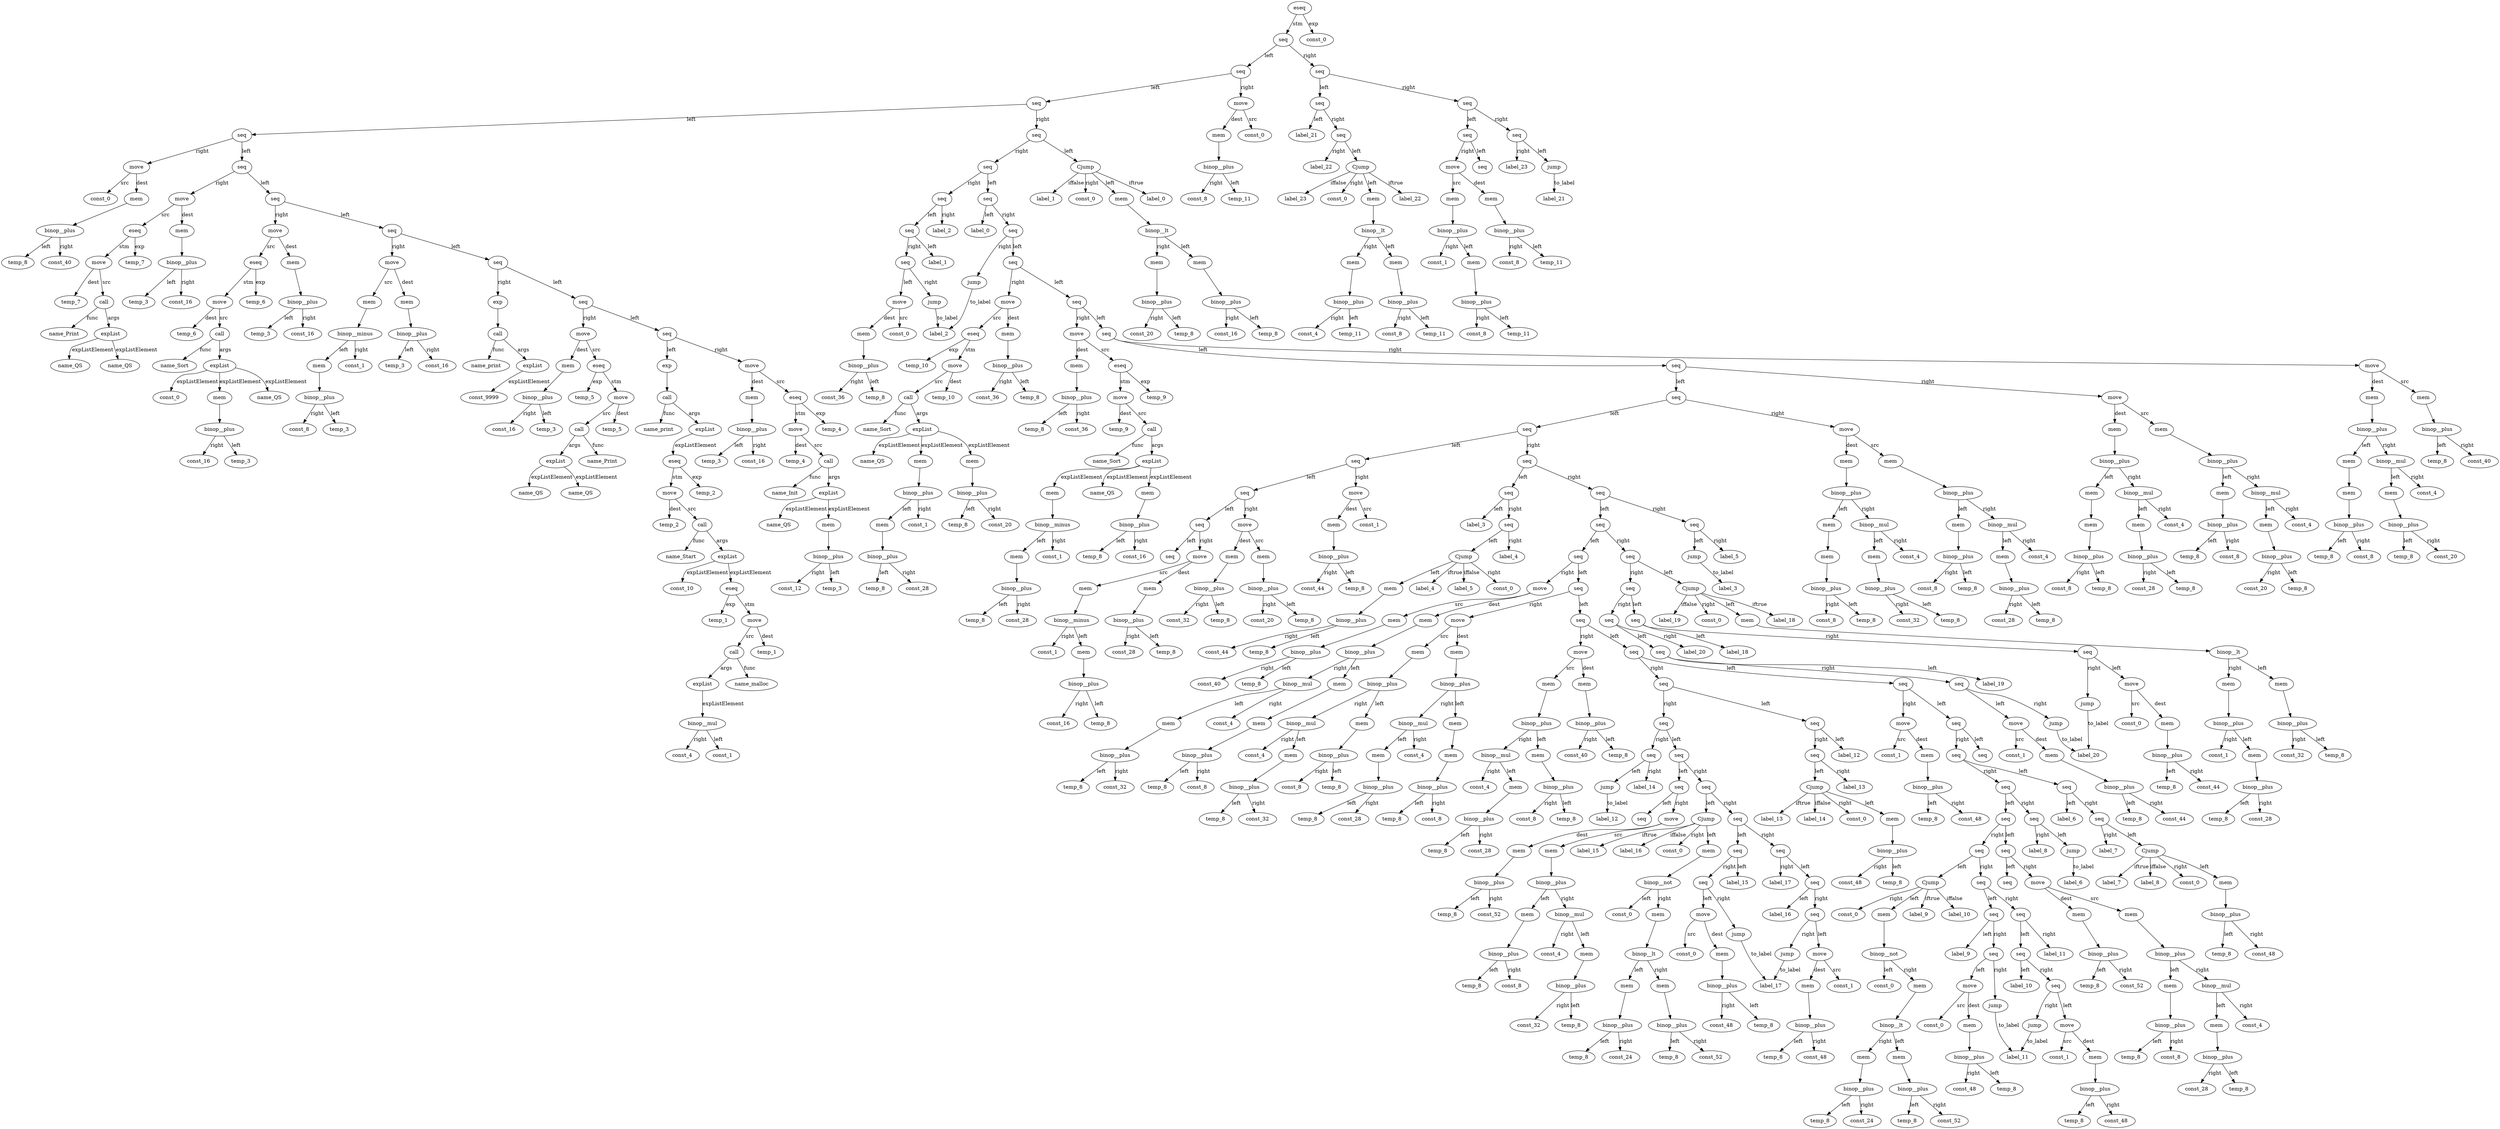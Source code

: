 digraph {
name_print__id_0 [ label="name_print" ]; 
temp_2__id_1 [ label="temp_2" ]; 
name_Start__id_2 [ label="name_Start" ]; 
temp_1__id_3 [ label="temp_1" ]; 
name_malloc__id_4 [ label="name_malloc" ]; 
const_1__id_5 [ label="const_1" ]; 
const_4__id_6 [ label="const_4" ]; 
binop__mul__id_7 [ label="binop__mul" ]; 
binop__mul__id_7 -> const_4__id_6 [ label="right"] ; 
binop__mul__id_7 -> const_1__id_5 [ label="left"] ; 
expList__id_8 [ label="expList" ]; 
expList__id_8 -> binop__mul__id_7 [ label="expListElement"] ; 
call__id_9 [ label="call" ]; 
call__id_9 -> name_malloc__id_4 [ label="func"] ; 
call__id_9 -> expList__id_8 [ label="args"] ; 
move__id_10 [ label="move" ]; 
move__id_10 -> temp_1__id_3 [ label="dest"] ; 
move__id_10 -> call__id_9 [ label="src"] ; 
temp_1__id_11 [ label="temp_1" ]; 
eseq__id_12 [ label="eseq" ]; 
eseq__id_12 -> temp_1__id_11 [ label="exp"] ; 
eseq__id_12 -> move__id_10 [ label="stm"] ; 
const_10__id_13 [ label="const_10" ]; 
expList__id_14 [ label="expList" ]; 
expList__id_14 -> eseq__id_12 [ label="expListElement"] ; 
expList__id_14 -> const_10__id_13 [ label="expListElement"] ; 
call__id_15 [ label="call" ]; 
call__id_15 -> name_Start__id_2 [ label="func"] ; 
call__id_15 -> expList__id_14 [ label="args"] ; 
move__id_16 [ label="move" ]; 
move__id_16 -> temp_2__id_1 [ label="dest"] ; 
move__id_16 -> call__id_15 [ label="src"] ; 
temp_2__id_17 [ label="temp_2" ]; 
eseq__id_18 [ label="eseq" ]; 
eseq__id_18 -> temp_2__id_17 [ label="exp"] ; 
eseq__id_18 -> move__id_16 [ label="stm"] ; 
expList__id_19 [ label="expList" ]; 
expList__id_19 -> eseq__id_18 [ label="expListElement"] ; 
call__id_20 [ label="call" ]; 
call__id_20 -> name_print__id_0 [ label="func"] ; 
call__id_20 -> expList__id_19 [ label="args"] ; 
exp__id_21 [ label="exp" ]; 
exp__id_21 -> call__id_20 ; 
temp_3__id_22 [ label="temp_3" ]; 
const_16__id_23 [ label="const_16" ]; 
binop__plus__id_24 [ label="binop__plus" ]; 
binop__plus__id_24 -> const_16__id_23 [ label="right"] ; 
binop__plus__id_24 -> temp_3__id_22 [ label="left"] ; 
mem__id_25 [ label="mem" ]; 
mem__id_25 -> binop__plus__id_24 ; 
temp_4__id_26 [ label="temp_4" ]; 
name_Init__id_27 [ label="name_Init" ]; 
name_QS__id_28 [ label="name_QS" ]; 
temp_3__id_29 [ label="temp_3" ]; 
const_12__id_30 [ label="const_12" ]; 
binop__plus__id_31 [ label="binop__plus" ]; 
binop__plus__id_31 -> const_12__id_30 [ label="right"] ; 
binop__plus__id_31 -> temp_3__id_29 [ label="left"] ; 
mem__id_32 [ label="mem" ]; 
mem__id_32 -> binop__plus__id_31 ; 
expList__id_33 [ label="expList" ]; 
expList__id_33 -> name_QS__id_28 [ label="expListElement"] ; 
expList__id_33 -> mem__id_32 [ label="expListElement"] ; 
call__id_34 [ label="call" ]; 
call__id_34 -> name_Init__id_27 [ label="func"] ; 
call__id_34 -> expList__id_33 [ label="args"] ; 
move__id_35 [ label="move" ]; 
move__id_35 -> temp_4__id_26 [ label="dest"] ; 
move__id_35 -> call__id_34 [ label="src"] ; 
temp_4__id_36 [ label="temp_4" ]; 
eseq__id_37 [ label="eseq" ]; 
eseq__id_37 -> temp_4__id_36 [ label="exp"] ; 
eseq__id_37 -> move__id_35 [ label="stm"] ; 
move__id_38 [ label="move" ]; 
move__id_38 -> mem__id_25 [ label="dest"] ; 
move__id_38 -> eseq__id_37 [ label="src"] ; 
seq__id_39 [ label="seq" ]; 
seq__id_39 -> exp__id_21 [ label="left"] ; 
seq__id_39 -> move__id_38 [ label="right"] ; 
temp_3__id_40 [ label="temp_3" ]; 
const_16__id_41 [ label="const_16" ]; 
binop__plus__id_42 [ label="binop__plus" ]; 
binop__plus__id_42 -> const_16__id_41 [ label="right"] ; 
binop__plus__id_42 -> temp_3__id_40 [ label="left"] ; 
mem__id_43 [ label="mem" ]; 
mem__id_43 -> binop__plus__id_42 ; 
temp_5__id_44 [ label="temp_5" ]; 
name_Print__id_45 [ label="name_Print" ]; 
name_QS__id_46 [ label="name_QS" ]; 
name_QS__id_47 [ label="name_QS" ]; 
expList__id_48 [ label="expList" ]; 
expList__id_48 -> name_QS__id_46 [ label="expListElement"] ; 
expList__id_48 -> name_QS__id_47 [ label="expListElement"] ; 
call__id_49 [ label="call" ]; 
call__id_49 -> name_Print__id_45 [ label="func"] ; 
call__id_49 -> expList__id_48 [ label="args"] ; 
move__id_50 [ label="move" ]; 
move__id_50 -> temp_5__id_44 [ label="dest"] ; 
move__id_50 -> call__id_49 [ label="src"] ; 
temp_5__id_51 [ label="temp_5" ]; 
eseq__id_52 [ label="eseq" ]; 
eseq__id_52 -> temp_5__id_51 [ label="exp"] ; 
eseq__id_52 -> move__id_50 [ label="stm"] ; 
move__id_53 [ label="move" ]; 
move__id_53 -> mem__id_43 [ label="dest"] ; 
move__id_53 -> eseq__id_52 [ label="src"] ; 
seq__id_54 [ label="seq" ]; 
seq__id_54 -> seq__id_39 [ label="left"] ; 
seq__id_54 -> move__id_53 [ label="right"] ; 
name_print__id_55 [ label="name_print" ]; 
const_9999__id_56 [ label="const_9999" ]; 
expList__id_57 [ label="expList" ]; 
expList__id_57 -> const_9999__id_56 [ label="expListElement"] ; 
call__id_58 [ label="call" ]; 
call__id_58 -> name_print__id_55 [ label="func"] ; 
call__id_58 -> expList__id_57 [ label="args"] ; 
exp__id_59 [ label="exp" ]; 
exp__id_59 -> call__id_58 ; 
seq__id_60 [ label="seq" ]; 
seq__id_60 -> seq__id_54 [ label="left"] ; 
seq__id_60 -> exp__id_59 [ label="right"] ; 
temp_3__id_61 [ label="temp_3" ]; 
const_16__id_62 [ label="const_16" ]; 
binop__plus__id_63 [ label="binop__plus" ]; 
binop__plus__id_63 -> const_16__id_62 [ label="right"] ; 
binop__plus__id_63 -> temp_3__id_61 [ label="left"] ; 
mem__id_64 [ label="mem" ]; 
mem__id_64 -> binop__plus__id_63 ; 
temp_3__id_65 [ label="temp_3" ]; 
const_8__id_66 [ label="const_8" ]; 
binop__plus__id_67 [ label="binop__plus" ]; 
binop__plus__id_67 -> const_8__id_66 [ label="right"] ; 
binop__plus__id_67 -> temp_3__id_65 [ label="left"] ; 
mem__id_68 [ label="mem" ]; 
mem__id_68 -> binop__plus__id_67 ; 
const_1__id_69 [ label="const_1" ]; 
binop__minus__id_70 [ label="binop__minus" ]; 
binop__minus__id_70 -> const_1__id_69 [ label="right"] ; 
binop__minus__id_70 -> mem__id_68 [ label="left"] ; 
mem__id_71 [ label="mem" ]; 
mem__id_71 -> binop__minus__id_70 ; 
move__id_72 [ label="move" ]; 
move__id_72 -> mem__id_64 [ label="dest"] ; 
move__id_72 -> mem__id_71 [ label="src"] ; 
seq__id_73 [ label="seq" ]; 
seq__id_73 -> seq__id_60 [ label="left"] ; 
seq__id_73 -> move__id_72 [ label="right"] ; 
temp_3__id_74 [ label="temp_3" ]; 
const_16__id_75 [ label="const_16" ]; 
binop__plus__id_76 [ label="binop__plus" ]; 
binop__plus__id_76 -> const_16__id_75 [ label="right"] ; 
binop__plus__id_76 -> temp_3__id_74 [ label="left"] ; 
mem__id_77 [ label="mem" ]; 
mem__id_77 -> binop__plus__id_76 ; 
temp_6__id_78 [ label="temp_6" ]; 
name_Sort__id_79 [ label="name_Sort" ]; 
name_QS__id_80 [ label="name_QS" ]; 
const_0__id_81 [ label="const_0" ]; 
temp_3__id_82 [ label="temp_3" ]; 
const_16__id_83 [ label="const_16" ]; 
binop__plus__id_84 [ label="binop__plus" ]; 
binop__plus__id_84 -> const_16__id_83 [ label="right"] ; 
binop__plus__id_84 -> temp_3__id_82 [ label="left"] ; 
mem__id_85 [ label="mem" ]; 
mem__id_85 -> binop__plus__id_84 ; 
expList__id_86 [ label="expList" ]; 
expList__id_86 -> name_QS__id_80 [ label="expListElement"] ; 
expList__id_86 -> const_0__id_81 [ label="expListElement"] ; 
expList__id_86 -> mem__id_85 [ label="expListElement"] ; 
call__id_87 [ label="call" ]; 
call__id_87 -> name_Sort__id_79 [ label="func"] ; 
call__id_87 -> expList__id_86 [ label="args"] ; 
move__id_88 [ label="move" ]; 
move__id_88 -> temp_6__id_78 [ label="dest"] ; 
move__id_88 -> call__id_87 [ label="src"] ; 
temp_6__id_89 [ label="temp_6" ]; 
eseq__id_90 [ label="eseq" ]; 
eseq__id_90 -> temp_6__id_89 [ label="exp"] ; 
eseq__id_90 -> move__id_88 [ label="stm"] ; 
move__id_91 [ label="move" ]; 
move__id_91 -> mem__id_77 [ label="dest"] ; 
move__id_91 -> eseq__id_90 [ label="src"] ; 
seq__id_92 [ label="seq" ]; 
seq__id_92 -> seq__id_73 [ label="left"] ; 
seq__id_92 -> move__id_91 [ label="right"] ; 
temp_3__id_93 [ label="temp_3" ]; 
const_16__id_94 [ label="const_16" ]; 
binop__plus__id_95 [ label="binop__plus" ]; 
binop__plus__id_95 -> const_16__id_94 [ label="right"] ; 
binop__plus__id_95 -> temp_3__id_93 [ label="left"] ; 
mem__id_96 [ label="mem" ]; 
mem__id_96 -> binop__plus__id_95 ; 
temp_7__id_97 [ label="temp_7" ]; 
name_Print__id_98 [ label="name_Print" ]; 
name_QS__id_99 [ label="name_QS" ]; 
name_QS__id_100 [ label="name_QS" ]; 
expList__id_101 [ label="expList" ]; 
expList__id_101 -> name_QS__id_99 [ label="expListElement"] ; 
expList__id_101 -> name_QS__id_100 [ label="expListElement"] ; 
call__id_102 [ label="call" ]; 
call__id_102 -> name_Print__id_98 [ label="func"] ; 
call__id_102 -> expList__id_101 [ label="args"] ; 
move__id_103 [ label="move" ]; 
move__id_103 -> temp_7__id_97 [ label="dest"] ; 
move__id_103 -> call__id_102 [ label="src"] ; 
temp_7__id_104 [ label="temp_7" ]; 
eseq__id_105 [ label="eseq" ]; 
eseq__id_105 -> temp_7__id_104 [ label="exp"] ; 
eseq__id_105 -> move__id_103 [ label="stm"] ; 
move__id_106 [ label="move" ]; 
move__id_106 -> mem__id_96 [ label="dest"] ; 
move__id_106 -> eseq__id_105 [ label="src"] ; 
seq__id_107 [ label="seq" ]; 
seq__id_107 -> seq__id_92 [ label="left"] ; 
seq__id_107 -> move__id_106 [ label="right"] ; 
temp_8__id_108 [ label="temp_8" ]; 
const_40__id_109 [ label="const_40" ]; 
binop__plus__id_110 [ label="binop__plus" ]; 
binop__plus__id_110 -> const_40__id_109 [ label="right"] ; 
binop__plus__id_110 -> temp_8__id_108 [ label="left"] ; 
mem__id_111 [ label="mem" ]; 
mem__id_111 -> binop__plus__id_110 ; 
const_0__id_112 [ label="const_0" ]; 
move__id_113 [ label="move" ]; 
move__id_113 -> mem__id_111 [ label="dest"] ; 
move__id_113 -> const_0__id_112 [ label="src"] ; 
seq__id_114 [ label="seq" ]; 
seq__id_114 -> seq__id_107 [ label="left"] ; 
seq__id_114 -> move__id_113 [ label="right"] ; 
const_0__id_115 [ label="const_0" ]; 
temp_8__id_116 [ label="temp_8" ]; 
const_16__id_117 [ label="const_16" ]; 
binop__plus__id_118 [ label="binop__plus" ]; 
binop__plus__id_118 -> const_16__id_117 [ label="right"] ; 
binop__plus__id_118 -> temp_8__id_116 [ label="left"] ; 
mem__id_119 [ label="mem" ]; 
mem__id_119 -> binop__plus__id_118 ; 
temp_8__id_120 [ label="temp_8" ]; 
const_20__id_121 [ label="const_20" ]; 
binop__plus__id_122 [ label="binop__plus" ]; 
binop__plus__id_122 -> const_20__id_121 [ label="right"] ; 
binop__plus__id_122 -> temp_8__id_120 [ label="left"] ; 
mem__id_123 [ label="mem" ]; 
mem__id_123 -> binop__plus__id_122 ; 
binop__lt__id_124 [ label="binop__lt" ]; 
binop__lt__id_124 -> mem__id_123 [ label="right"] ; 
binop__lt__id_124 -> mem__id_119 [ label="left"] ; 
mem__id_125 [ label="mem" ]; 
mem__id_125 -> binop__lt__id_124 ; 
Cjump__id_126 [ label="Cjump" ]; 
Cjump__id_126 -> const_0__id_115 [ label="right"] ; 
Cjump__id_126 -> mem__id_125 [ label="left"] ; 
Cjump__id_126 -> label_0 [ label="iftrue"] ; 
Cjump__id_126 -> label_1 [ label="iffalse"] ; 
label_0__id_127 [ label="label_0" ]; 
seq__id_128 [ label="seq" ]; 
temp_8__id_129 [ label="temp_8" ]; 
const_28__id_130 [ label="const_28" ]; 
binop__plus__id_131 [ label="binop__plus" ]; 
binop__plus__id_131 -> const_28__id_130 [ label="right"] ; 
binop__plus__id_131 -> temp_8__id_129 [ label="left"] ; 
mem__id_132 [ label="mem" ]; 
mem__id_132 -> binop__plus__id_131 ; 
temp_8__id_133 [ label="temp_8" ]; 
const_16__id_134 [ label="const_16" ]; 
binop__plus__id_135 [ label="binop__plus" ]; 
binop__plus__id_135 -> const_16__id_134 [ label="right"] ; 
binop__plus__id_135 -> temp_8__id_133 [ label="left"] ; 
mem__id_136 [ label="mem" ]; 
mem__id_136 -> binop__plus__id_135 ; 
const_1__id_137 [ label="const_1" ]; 
binop__minus__id_138 [ label="binop__minus" ]; 
binop__minus__id_138 -> const_1__id_137 [ label="right"] ; 
binop__minus__id_138 -> mem__id_136 [ label="left"] ; 
mem__id_139 [ label="mem" ]; 
mem__id_139 -> binop__minus__id_138 ; 
move__id_140 [ label="move" ]; 
move__id_140 -> mem__id_132 [ label="dest"] ; 
move__id_140 -> mem__id_139 [ label="src"] ; 
seq__id_141 [ label="seq" ]; 
seq__id_141 -> seq__id_128 [ label="left"] ; 
seq__id_141 -> move__id_140 [ label="right"] ; 
temp_8__id_142 [ label="temp_8" ]; 
const_32__id_143 [ label="const_32" ]; 
binop__plus__id_144 [ label="binop__plus" ]; 
binop__plus__id_144 -> const_32__id_143 [ label="right"] ; 
binop__plus__id_144 -> temp_8__id_142 [ label="left"] ; 
mem__id_145 [ label="mem" ]; 
mem__id_145 -> binop__plus__id_144 ; 
temp_8__id_146 [ label="temp_8" ]; 
const_20__id_147 [ label="const_20" ]; 
binop__plus__id_148 [ label="binop__plus" ]; 
binop__plus__id_148 -> const_20__id_147 [ label="right"] ; 
binop__plus__id_148 -> temp_8__id_146 [ label="left"] ; 
mem__id_149 [ label="mem" ]; 
mem__id_149 -> binop__plus__id_148 ; 
move__id_150 [ label="move" ]; 
move__id_150 -> mem__id_145 [ label="dest"] ; 
move__id_150 -> mem__id_149 [ label="src"] ; 
seq__id_151 [ label="seq" ]; 
seq__id_151 -> seq__id_141 [ label="left"] ; 
seq__id_151 -> move__id_150 [ label="right"] ; 
temp_8__id_152 [ label="temp_8" ]; 
const_44__id_153 [ label="const_44" ]; 
binop__plus__id_154 [ label="binop__plus" ]; 
binop__plus__id_154 -> const_44__id_153 [ label="right"] ; 
binop__plus__id_154 -> temp_8__id_152 [ label="left"] ; 
mem__id_155 [ label="mem" ]; 
mem__id_155 -> binop__plus__id_154 ; 
const_1__id_156 [ label="const_1" ]; 
move__id_157 [ label="move" ]; 
move__id_157 -> mem__id_155 [ label="dest"] ; 
move__id_157 -> const_1__id_156 [ label="src"] ; 
seq__id_158 [ label="seq" ]; 
seq__id_158 -> seq__id_151 [ label="left"] ; 
seq__id_158 -> move__id_157 [ label="right"] ; 
label_3__id_159 [ label="label_3" ]; 
const_0__id_160 [ label="const_0" ]; 
temp_8__id_161 [ label="temp_8" ]; 
const_44__id_162 [ label="const_44" ]; 
binop__plus__id_163 [ label="binop__plus" ]; 
binop__plus__id_163 -> const_44__id_162 [ label="right"] ; 
binop__plus__id_163 -> temp_8__id_161 [ label="left"] ; 
mem__id_164 [ label="mem" ]; 
mem__id_164 -> binop__plus__id_163 ; 
Cjump__id_165 [ label="Cjump" ]; 
Cjump__id_165 -> const_0__id_160 [ label="right"] ; 
Cjump__id_165 -> mem__id_164 [ label="left"] ; 
Cjump__id_165 -> label_4 [ label="iftrue"] ; 
Cjump__id_165 -> label_5 [ label="iffalse"] ; 
label_4__id_166 [ label="label_4" ]; 
seq__id_167 [ label="seq" ]; 
seq__id_167 -> Cjump__id_165 [ label="left"] ; 
seq__id_167 -> label_4__id_166 [ label="right"] ; 
seq__id_168 [ label="seq" ]; 
seq__id_168 -> label_3__id_159 [ label="left"] ; 
seq__id_168 -> seq__id_167 [ label="right"] ; 
seq__id_169 [ label="seq" ]; 
label_6__id_170 [ label="label_6" ]; 
const_0__id_171 [ label="const_0" ]; 
temp_8__id_172 [ label="temp_8" ]; 
const_48__id_173 [ label="const_48" ]; 
binop__plus__id_174 [ label="binop__plus" ]; 
binop__plus__id_174 -> const_48__id_173 [ label="right"] ; 
binop__plus__id_174 -> temp_8__id_172 [ label="left"] ; 
mem__id_175 [ label="mem" ]; 
mem__id_175 -> binop__plus__id_174 ; 
Cjump__id_176 [ label="Cjump" ]; 
Cjump__id_176 -> const_0__id_171 [ label="right"] ; 
Cjump__id_176 -> mem__id_175 [ label="left"] ; 
Cjump__id_176 -> label_7 [ label="iftrue"] ; 
Cjump__id_176 -> label_8 [ label="iffalse"] ; 
label_7__id_177 [ label="label_7" ]; 
seq__id_178 [ label="seq" ]; 
seq__id_178 -> Cjump__id_176 [ label="left"] ; 
seq__id_178 -> label_7__id_177 [ label="right"] ; 
seq__id_179 [ label="seq" ]; 
seq__id_179 -> label_6__id_170 [ label="left"] ; 
seq__id_179 -> seq__id_178 [ label="right"] ; 
seq__id_180 [ label="seq" ]; 
temp_8__id_181 [ label="temp_8" ]; 
const_52__id_182 [ label="const_52" ]; 
binop__plus__id_183 [ label="binop__plus" ]; 
binop__plus__id_183 -> const_52__id_182 [ label="right"] ; 
binop__plus__id_183 -> temp_8__id_181 [ label="left"] ; 
mem__id_184 [ label="mem" ]; 
mem__id_184 -> binop__plus__id_183 ; 
temp_8__id_185 [ label="temp_8" ]; 
const_8__id_186 [ label="const_8" ]; 
binop__plus__id_187 [ label="binop__plus" ]; 
binop__plus__id_187 -> const_8__id_186 [ label="right"] ; 
binop__plus__id_187 -> temp_8__id_185 [ label="left"] ; 
mem__id_188 [ label="mem" ]; 
mem__id_188 -> binop__plus__id_187 ; 
temp_8__id_189 [ label="temp_8" ]; 
const_28__id_190 [ label="const_28" ]; 
binop__plus__id_191 [ label="binop__plus" ]; 
binop__plus__id_191 -> const_28__id_190 [ label="right"] ; 
binop__plus__id_191 -> temp_8__id_189 [ label="left"] ; 
mem__id_192 [ label="mem" ]; 
mem__id_192 -> binop__plus__id_191 ; 
const_4__id_193 [ label="const_4" ]; 
binop__mul__id_194 [ label="binop__mul" ]; 
binop__mul__id_194 -> const_4__id_193 [ label="right"] ; 
binop__mul__id_194 -> mem__id_192 [ label="left"] ; 
binop__plus__id_195 [ label="binop__plus" ]; 
binop__plus__id_195 -> binop__mul__id_194 [ label="right"] ; 
binop__plus__id_195 -> mem__id_188 [ label="left"] ; 
mem__id_196 [ label="mem" ]; 
mem__id_196 -> binop__plus__id_195 ; 
move__id_197 [ label="move" ]; 
move__id_197 -> mem__id_184 [ label="dest"] ; 
move__id_197 -> mem__id_196 [ label="src"] ; 
seq__id_198 [ label="seq" ]; 
seq__id_198 -> seq__id_180 [ label="left"] ; 
seq__id_198 -> move__id_197 [ label="right"] ; 
const_0__id_199 [ label="const_0" ]; 
const_0__id_200 [ label="const_0" ]; 
temp_8__id_201 [ label="temp_8" ]; 
const_52__id_202 [ label="const_52" ]; 
binop__plus__id_203 [ label="binop__plus" ]; 
binop__plus__id_203 -> const_52__id_202 [ label="right"] ; 
binop__plus__id_203 -> temp_8__id_201 [ label="left"] ; 
mem__id_204 [ label="mem" ]; 
mem__id_204 -> binop__plus__id_203 ; 
temp_8__id_205 [ label="temp_8" ]; 
const_24__id_206 [ label="const_24" ]; 
binop__plus__id_207 [ label="binop__plus" ]; 
binop__plus__id_207 -> const_24__id_206 [ label="right"] ; 
binop__plus__id_207 -> temp_8__id_205 [ label="left"] ; 
mem__id_208 [ label="mem" ]; 
mem__id_208 -> binop__plus__id_207 ; 
binop__lt__id_209 [ label="binop__lt" ]; 
binop__lt__id_209 -> mem__id_208 [ label="right"] ; 
binop__lt__id_209 -> mem__id_204 [ label="left"] ; 
mem__id_210 [ label="mem" ]; 
mem__id_210 -> binop__lt__id_209 ; 
binop__not__id_211 [ label="binop__not" ]; 
binop__not__id_211 -> mem__id_210 [ label="right"] ; 
binop__not__id_211 -> const_0__id_200 [ label="left"] ; 
mem__id_212 [ label="mem" ]; 
mem__id_212 -> binop__not__id_211 ; 
Cjump__id_213 [ label="Cjump" ]; 
Cjump__id_213 -> const_0__id_199 [ label="right"] ; 
Cjump__id_213 -> mem__id_212 [ label="left"] ; 
Cjump__id_213 -> label_9 [ label="iftrue"] ; 
Cjump__id_213 -> label_10 [ label="iffalse"] ; 
label_9__id_214 [ label="label_9" ]; 
temp_8__id_215 [ label="temp_8" ]; 
const_48__id_216 [ label="const_48" ]; 
binop__plus__id_217 [ label="binop__plus" ]; 
binop__plus__id_217 -> const_48__id_216 [ label="right"] ; 
binop__plus__id_217 -> temp_8__id_215 [ label="left"] ; 
mem__id_218 [ label="mem" ]; 
mem__id_218 -> binop__plus__id_217 ; 
const_0__id_219 [ label="const_0" ]; 
move__id_220 [ label="move" ]; 
move__id_220 -> mem__id_218 [ label="dest"] ; 
move__id_220 -> const_0__id_219 [ label="src"] ; 
jump__id_221 [ label="jump" ]; 
jump__id_221 -> label_11 [ label="to_label"] ; 
seq__id_222 [ label="seq" ]; 
seq__id_222 -> move__id_220 [ label="left"] ; 
seq__id_222 -> jump__id_221 [ label="right"] ; 
seq__id_223 [ label="seq" ]; 
seq__id_223 -> label_9__id_214 [ label="left"] ; 
seq__id_223 -> seq__id_222 [ label="right"] ; 
label_10__id_224 [ label="label_10" ]; 
temp_8__id_225 [ label="temp_8" ]; 
const_48__id_226 [ label="const_48" ]; 
binop__plus__id_227 [ label="binop__plus" ]; 
binop__plus__id_227 -> const_48__id_226 [ label="right"] ; 
binop__plus__id_227 -> temp_8__id_225 [ label="left"] ; 
mem__id_228 [ label="mem" ]; 
mem__id_228 -> binop__plus__id_227 ; 
const_1__id_229 [ label="const_1" ]; 
move__id_230 [ label="move" ]; 
move__id_230 -> mem__id_228 [ label="dest"] ; 
move__id_230 -> const_1__id_229 [ label="src"] ; 
jump__id_231 [ label="jump" ]; 
jump__id_231 -> label_11 [ label="to_label"] ; 
seq__id_232 [ label="seq" ]; 
seq__id_232 -> move__id_230 [ label="left"] ; 
seq__id_232 -> jump__id_231 [ label="right"] ; 
seq__id_233 [ label="seq" ]; 
seq__id_233 -> label_10__id_224 [ label="left"] ; 
seq__id_233 -> seq__id_232 [ label="right"] ; 
label_11__id_234 [ label="label_11" ]; 
seq__id_235 [ label="seq" ]; 
seq__id_235 -> seq__id_233 [ label="left"] ; 
seq__id_235 -> label_11__id_234 [ label="right"] ; 
seq__id_236 [ label="seq" ]; 
seq__id_236 -> seq__id_223 [ label="left"] ; 
seq__id_236 -> seq__id_235 [ label="right"] ; 
seq__id_237 [ label="seq" ]; 
seq__id_237 -> Cjump__id_213 [ label="left"] ; 
seq__id_237 -> seq__id_236 [ label="right"] ; 
seq__id_238 [ label="seq" ]; 
seq__id_238 -> seq__id_198 [ label="left"] ; 
seq__id_238 -> seq__id_237 [ label="right"] ; 
jump__id_239 [ label="jump" ]; 
jump__id_239 -> label_6 [ label="to_label"] ; 
label_8__id_240 [ label="label_8" ]; 
seq__id_241 [ label="seq" ]; 
seq__id_241 -> jump__id_239 [ label="left"] ; 
seq__id_241 -> label_8__id_240 [ label="right"] ; 
seq__id_242 [ label="seq" ]; 
seq__id_242 -> seq__id_238 [ label="left"] ; 
seq__id_242 -> seq__id_241 [ label="right"] ; 
seq__id_243 [ label="seq" ]; 
seq__id_243 -> seq__id_179 [ label="left"] ; 
seq__id_243 -> seq__id_242 [ label="right"] ; 
seq__id_244 [ label="seq" ]; 
seq__id_244 -> seq__id_169 [ label="left"] ; 
seq__id_244 -> seq__id_243 [ label="right"] ; 
temp_8__id_245 [ label="temp_8" ]; 
const_48__id_246 [ label="const_48" ]; 
binop__plus__id_247 [ label="binop__plus" ]; 
binop__plus__id_247 -> const_48__id_246 [ label="right"] ; 
binop__plus__id_247 -> temp_8__id_245 [ label="left"] ; 
mem__id_248 [ label="mem" ]; 
mem__id_248 -> binop__plus__id_247 ; 
const_1__id_249 [ label="const_1" ]; 
move__id_250 [ label="move" ]; 
move__id_250 -> mem__id_248 [ label="dest"] ; 
move__id_250 -> const_1__id_249 [ label="src"] ; 
seq__id_251 [ label="seq" ]; 
seq__id_251 -> seq__id_244 [ label="left"] ; 
seq__id_251 -> move__id_250 [ label="right"] ; 
label_12__id_252 [ label="label_12" ]; 
const_0__id_253 [ label="const_0" ]; 
temp_8__id_254 [ label="temp_8" ]; 
const_48__id_255 [ label="const_48" ]; 
binop__plus__id_256 [ label="binop__plus" ]; 
binop__plus__id_256 -> const_48__id_255 [ label="right"] ; 
binop__plus__id_256 -> temp_8__id_254 [ label="left"] ; 
mem__id_257 [ label="mem" ]; 
mem__id_257 -> binop__plus__id_256 ; 
Cjump__id_258 [ label="Cjump" ]; 
Cjump__id_258 -> const_0__id_253 [ label="right"] ; 
Cjump__id_258 -> mem__id_257 [ label="left"] ; 
Cjump__id_258 -> label_13 [ label="iftrue"] ; 
Cjump__id_258 -> label_14 [ label="iffalse"] ; 
label_13__id_259 [ label="label_13" ]; 
seq__id_260 [ label="seq" ]; 
seq__id_260 -> Cjump__id_258 [ label="left"] ; 
seq__id_260 -> label_13__id_259 [ label="right"] ; 
seq__id_261 [ label="seq" ]; 
seq__id_261 -> label_12__id_252 [ label="left"] ; 
seq__id_261 -> seq__id_260 [ label="right"] ; 
seq__id_262 [ label="seq" ]; 
temp_8__id_263 [ label="temp_8" ]; 
const_52__id_264 [ label="const_52" ]; 
binop__plus__id_265 [ label="binop__plus" ]; 
binop__plus__id_265 -> const_52__id_264 [ label="right"] ; 
binop__plus__id_265 -> temp_8__id_263 [ label="left"] ; 
mem__id_266 [ label="mem" ]; 
mem__id_266 -> binop__plus__id_265 ; 
temp_8__id_267 [ label="temp_8" ]; 
const_8__id_268 [ label="const_8" ]; 
binop__plus__id_269 [ label="binop__plus" ]; 
binop__plus__id_269 -> const_8__id_268 [ label="right"] ; 
binop__plus__id_269 -> temp_8__id_267 [ label="left"] ; 
mem__id_270 [ label="mem" ]; 
mem__id_270 -> binop__plus__id_269 ; 
temp_8__id_271 [ label="temp_8" ]; 
const_32__id_272 [ label="const_32" ]; 
binop__plus__id_273 [ label="binop__plus" ]; 
binop__plus__id_273 -> const_32__id_272 [ label="right"] ; 
binop__plus__id_273 -> temp_8__id_271 [ label="left"] ; 
mem__id_274 [ label="mem" ]; 
mem__id_274 -> binop__plus__id_273 ; 
const_4__id_275 [ label="const_4" ]; 
binop__mul__id_276 [ label="binop__mul" ]; 
binop__mul__id_276 -> const_4__id_275 [ label="right"] ; 
binop__mul__id_276 -> mem__id_274 [ label="left"] ; 
binop__plus__id_277 [ label="binop__plus" ]; 
binop__plus__id_277 -> binop__mul__id_276 [ label="right"] ; 
binop__plus__id_277 -> mem__id_270 [ label="left"] ; 
mem__id_278 [ label="mem" ]; 
mem__id_278 -> binop__plus__id_277 ; 
move__id_279 [ label="move" ]; 
move__id_279 -> mem__id_266 [ label="dest"] ; 
move__id_279 -> mem__id_278 [ label="src"] ; 
seq__id_280 [ label="seq" ]; 
seq__id_280 -> seq__id_262 [ label="left"] ; 
seq__id_280 -> move__id_279 [ label="right"] ; 
const_0__id_281 [ label="const_0" ]; 
const_0__id_282 [ label="const_0" ]; 
temp_8__id_283 [ label="temp_8" ]; 
const_24__id_284 [ label="const_24" ]; 
binop__plus__id_285 [ label="binop__plus" ]; 
binop__plus__id_285 -> const_24__id_284 [ label="right"] ; 
binop__plus__id_285 -> temp_8__id_283 [ label="left"] ; 
mem__id_286 [ label="mem" ]; 
mem__id_286 -> binop__plus__id_285 ; 
temp_8__id_287 [ label="temp_8" ]; 
const_52__id_288 [ label="const_52" ]; 
binop__plus__id_289 [ label="binop__plus" ]; 
binop__plus__id_289 -> const_52__id_288 [ label="right"] ; 
binop__plus__id_289 -> temp_8__id_287 [ label="left"] ; 
mem__id_290 [ label="mem" ]; 
mem__id_290 -> binop__plus__id_289 ; 
binop__lt__id_291 [ label="binop__lt" ]; 
binop__lt__id_291 -> mem__id_290 [ label="right"] ; 
binop__lt__id_291 -> mem__id_286 [ label="left"] ; 
mem__id_292 [ label="mem" ]; 
mem__id_292 -> binop__lt__id_291 ; 
binop__not__id_293 [ label="binop__not" ]; 
binop__not__id_293 -> mem__id_292 [ label="right"] ; 
binop__not__id_293 -> const_0__id_282 [ label="left"] ; 
mem__id_294 [ label="mem" ]; 
mem__id_294 -> binop__not__id_293 ; 
Cjump__id_295 [ label="Cjump" ]; 
Cjump__id_295 -> const_0__id_281 [ label="right"] ; 
Cjump__id_295 -> mem__id_294 [ label="left"] ; 
Cjump__id_295 -> label_15 [ label="iftrue"] ; 
Cjump__id_295 -> label_16 [ label="iffalse"] ; 
label_15__id_296 [ label="label_15" ]; 
temp_8__id_297 [ label="temp_8" ]; 
const_48__id_298 [ label="const_48" ]; 
binop__plus__id_299 [ label="binop__plus" ]; 
binop__plus__id_299 -> const_48__id_298 [ label="right"] ; 
binop__plus__id_299 -> temp_8__id_297 [ label="left"] ; 
mem__id_300 [ label="mem" ]; 
mem__id_300 -> binop__plus__id_299 ; 
const_0__id_301 [ label="const_0" ]; 
move__id_302 [ label="move" ]; 
move__id_302 -> mem__id_300 [ label="dest"] ; 
move__id_302 -> const_0__id_301 [ label="src"] ; 
jump__id_303 [ label="jump" ]; 
jump__id_303 -> label_17 [ label="to_label"] ; 
seq__id_304 [ label="seq" ]; 
seq__id_304 -> move__id_302 [ label="left"] ; 
seq__id_304 -> jump__id_303 [ label="right"] ; 
seq__id_305 [ label="seq" ]; 
seq__id_305 -> label_15__id_296 [ label="left"] ; 
seq__id_305 -> seq__id_304 [ label="right"] ; 
label_16__id_306 [ label="label_16" ]; 
temp_8__id_307 [ label="temp_8" ]; 
const_48__id_308 [ label="const_48" ]; 
binop__plus__id_309 [ label="binop__plus" ]; 
binop__plus__id_309 -> const_48__id_308 [ label="right"] ; 
binop__plus__id_309 -> temp_8__id_307 [ label="left"] ; 
mem__id_310 [ label="mem" ]; 
mem__id_310 -> binop__plus__id_309 ; 
const_1__id_311 [ label="const_1" ]; 
move__id_312 [ label="move" ]; 
move__id_312 -> mem__id_310 [ label="dest"] ; 
move__id_312 -> const_1__id_311 [ label="src"] ; 
jump__id_313 [ label="jump" ]; 
jump__id_313 -> label_17 [ label="to_label"] ; 
seq__id_314 [ label="seq" ]; 
seq__id_314 -> move__id_312 [ label="left"] ; 
seq__id_314 -> jump__id_313 [ label="right"] ; 
seq__id_315 [ label="seq" ]; 
seq__id_315 -> label_16__id_306 [ label="left"] ; 
seq__id_315 -> seq__id_314 [ label="right"] ; 
label_17__id_316 [ label="label_17" ]; 
seq__id_317 [ label="seq" ]; 
seq__id_317 -> seq__id_315 [ label="left"] ; 
seq__id_317 -> label_17__id_316 [ label="right"] ; 
seq__id_318 [ label="seq" ]; 
seq__id_318 -> seq__id_305 [ label="left"] ; 
seq__id_318 -> seq__id_317 [ label="right"] ; 
seq__id_319 [ label="seq" ]; 
seq__id_319 -> Cjump__id_295 [ label="left"] ; 
seq__id_319 -> seq__id_318 [ label="right"] ; 
seq__id_320 [ label="seq" ]; 
seq__id_320 -> seq__id_280 [ label="left"] ; 
seq__id_320 -> seq__id_319 [ label="right"] ; 
jump__id_321 [ label="jump" ]; 
jump__id_321 -> label_12 [ label="to_label"] ; 
label_14__id_322 [ label="label_14" ]; 
seq__id_323 [ label="seq" ]; 
seq__id_323 -> jump__id_321 [ label="left"] ; 
seq__id_323 -> label_14__id_322 [ label="right"] ; 
seq__id_324 [ label="seq" ]; 
seq__id_324 -> seq__id_320 [ label="left"] ; 
seq__id_324 -> seq__id_323 [ label="right"] ; 
seq__id_325 [ label="seq" ]; 
seq__id_325 -> seq__id_261 [ label="left"] ; 
seq__id_325 -> seq__id_324 [ label="right"] ; 
seq__id_326 [ label="seq" ]; 
seq__id_326 -> seq__id_251 [ label="left"] ; 
seq__id_326 -> seq__id_325 [ label="right"] ; 
temp_8__id_327 [ label="temp_8" ]; 
const_40__id_328 [ label="const_40" ]; 
binop__plus__id_329 [ label="binop__plus" ]; 
binop__plus__id_329 -> const_40__id_328 [ label="right"] ; 
binop__plus__id_329 -> temp_8__id_327 [ label="left"] ; 
mem__id_330 [ label="mem" ]; 
mem__id_330 -> binop__plus__id_329 ; 
temp_8__id_331 [ label="temp_8" ]; 
const_8__id_332 [ label="const_8" ]; 
binop__plus__id_333 [ label="binop__plus" ]; 
binop__plus__id_333 -> const_8__id_332 [ label="right"] ; 
binop__plus__id_333 -> temp_8__id_331 [ label="left"] ; 
mem__id_334 [ label="mem" ]; 
mem__id_334 -> binop__plus__id_333 ; 
temp_8__id_335 [ label="temp_8" ]; 
const_28__id_336 [ label="const_28" ]; 
binop__plus__id_337 [ label="binop__plus" ]; 
binop__plus__id_337 -> const_28__id_336 [ label="right"] ; 
binop__plus__id_337 -> temp_8__id_335 [ label="left"] ; 
mem__id_338 [ label="mem" ]; 
mem__id_338 -> binop__plus__id_337 ; 
const_4__id_339 [ label="const_4" ]; 
binop__mul__id_340 [ label="binop__mul" ]; 
binop__mul__id_340 -> const_4__id_339 [ label="right"] ; 
binop__mul__id_340 -> mem__id_338 [ label="left"] ; 
binop__plus__id_341 [ label="binop__plus" ]; 
binop__plus__id_341 -> binop__mul__id_340 [ label="right"] ; 
binop__plus__id_341 -> mem__id_334 [ label="left"] ; 
mem__id_342 [ label="mem" ]; 
mem__id_342 -> binop__plus__id_341 ; 
move__id_343 [ label="move" ]; 
move__id_343 -> mem__id_330 [ label="dest"] ; 
move__id_343 -> mem__id_342 [ label="src"] ; 
seq__id_344 [ label="seq" ]; 
seq__id_344 -> seq__id_326 [ label="left"] ; 
seq__id_344 -> move__id_343 [ label="right"] ; 
temp_8__id_345 [ label="temp_8" ]; 
const_8__id_346 [ label="const_8" ]; 
binop__plus__id_347 [ label="binop__plus" ]; 
binop__plus__id_347 -> const_8__id_346 [ label="right"] ; 
binop__plus__id_347 -> temp_8__id_345 [ label="left"] ; 
mem__id_348 [ label="mem" ]; 
mem__id_348 -> binop__plus__id_347 ; 
mem__id_349 [ label="mem" ]; 
mem__id_349 -> mem__id_348 ; 
temp_8__id_350 [ label="temp_8" ]; 
const_28__id_351 [ label="const_28" ]; 
binop__plus__id_352 [ label="binop__plus" ]; 
binop__plus__id_352 -> const_28__id_351 [ label="right"] ; 
binop__plus__id_352 -> temp_8__id_350 [ label="left"] ; 
mem__id_353 [ label="mem" ]; 
mem__id_353 -> binop__plus__id_352 ; 
const_4__id_354 [ label="const_4" ]; 
binop__mul__id_355 [ label="binop__mul" ]; 
binop__mul__id_355 -> const_4__id_354 [ label="right"] ; 
binop__mul__id_355 -> mem__id_353 [ label="left"] ; 
binop__plus__id_356 [ label="binop__plus" ]; 
binop__plus__id_356 -> binop__mul__id_355 [ label="right"] ; 
binop__plus__id_356 -> mem__id_349 [ label="left"] ; 
mem__id_357 [ label="mem" ]; 
mem__id_357 -> binop__plus__id_356 ; 
temp_8__id_358 [ label="temp_8" ]; 
const_8__id_359 [ label="const_8" ]; 
binop__plus__id_360 [ label="binop__plus" ]; 
binop__plus__id_360 -> const_8__id_359 [ label="right"] ; 
binop__plus__id_360 -> temp_8__id_358 [ label="left"] ; 
mem__id_361 [ label="mem" ]; 
mem__id_361 -> binop__plus__id_360 ; 
temp_8__id_362 [ label="temp_8" ]; 
const_32__id_363 [ label="const_32" ]; 
binop__plus__id_364 [ label="binop__plus" ]; 
binop__plus__id_364 -> const_32__id_363 [ label="right"] ; 
binop__plus__id_364 -> temp_8__id_362 [ label="left"] ; 
mem__id_365 [ label="mem" ]; 
mem__id_365 -> binop__plus__id_364 ; 
const_4__id_366 [ label="const_4" ]; 
binop__mul__id_367 [ label="binop__mul" ]; 
binop__mul__id_367 -> const_4__id_366 [ label="right"] ; 
binop__mul__id_367 -> mem__id_365 [ label="left"] ; 
binop__plus__id_368 [ label="binop__plus" ]; 
binop__plus__id_368 -> binop__mul__id_367 [ label="right"] ; 
binop__plus__id_368 -> mem__id_361 [ label="left"] ; 
mem__id_369 [ label="mem" ]; 
mem__id_369 -> binop__plus__id_368 ; 
move__id_370 [ label="move" ]; 
move__id_370 -> mem__id_357 [ label="dest"] ; 
move__id_370 -> mem__id_369 [ label="src"] ; 
seq__id_371 [ label="seq" ]; 
seq__id_371 -> seq__id_344 [ label="left"] ; 
seq__id_371 -> move__id_370 [ label="right"] ; 
temp_8__id_372 [ label="temp_8" ]; 
const_8__id_373 [ label="const_8" ]; 
binop__plus__id_374 [ label="binop__plus" ]; 
binop__plus__id_374 -> const_8__id_373 [ label="right"] ; 
binop__plus__id_374 -> temp_8__id_372 [ label="left"] ; 
mem__id_375 [ label="mem" ]; 
mem__id_375 -> binop__plus__id_374 ; 
mem__id_376 [ label="mem" ]; 
mem__id_376 -> mem__id_375 ; 
temp_8__id_377 [ label="temp_8" ]; 
const_32__id_378 [ label="const_32" ]; 
binop__plus__id_379 [ label="binop__plus" ]; 
binop__plus__id_379 -> const_32__id_378 [ label="right"] ; 
binop__plus__id_379 -> temp_8__id_377 [ label="left"] ; 
mem__id_380 [ label="mem" ]; 
mem__id_380 -> binop__plus__id_379 ; 
const_4__id_381 [ label="const_4" ]; 
binop__mul__id_382 [ label="binop__mul" ]; 
binop__mul__id_382 -> const_4__id_381 [ label="right"] ; 
binop__mul__id_382 -> mem__id_380 [ label="left"] ; 
binop__plus__id_383 [ label="binop__plus" ]; 
binop__plus__id_383 -> binop__mul__id_382 [ label="right"] ; 
binop__plus__id_383 -> mem__id_376 [ label="left"] ; 
mem__id_384 [ label="mem" ]; 
mem__id_384 -> binop__plus__id_383 ; 
temp_8__id_385 [ label="temp_8" ]; 
const_40__id_386 [ label="const_40" ]; 
binop__plus__id_387 [ label="binop__plus" ]; 
binop__plus__id_387 -> const_40__id_386 [ label="right"] ; 
binop__plus__id_387 -> temp_8__id_385 [ label="left"] ; 
mem__id_388 [ label="mem" ]; 
mem__id_388 -> binop__plus__id_387 ; 
move__id_389 [ label="move" ]; 
move__id_389 -> mem__id_384 [ label="dest"] ; 
move__id_389 -> mem__id_388 [ label="src"] ; 
seq__id_390 [ label="seq" ]; 
seq__id_390 -> seq__id_371 [ label="left"] ; 
seq__id_390 -> move__id_389 [ label="right"] ; 
const_0__id_391 [ label="const_0" ]; 
temp_8__id_392 [ label="temp_8" ]; 
const_32__id_393 [ label="const_32" ]; 
binop__plus__id_394 [ label="binop__plus" ]; 
binop__plus__id_394 -> const_32__id_393 [ label="right"] ; 
binop__plus__id_394 -> temp_8__id_392 [ label="left"] ; 
mem__id_395 [ label="mem" ]; 
mem__id_395 -> binop__plus__id_394 ; 
temp_8__id_396 [ label="temp_8" ]; 
const_28__id_397 [ label="const_28" ]; 
binop__plus__id_398 [ label="binop__plus" ]; 
binop__plus__id_398 -> const_28__id_397 [ label="right"] ; 
binop__plus__id_398 -> temp_8__id_396 [ label="left"] ; 
mem__id_399 [ label="mem" ]; 
mem__id_399 -> binop__plus__id_398 ; 
const_1__id_400 [ label="const_1" ]; 
binop__plus__id_401 [ label="binop__plus" ]; 
binop__plus__id_401 -> const_1__id_400 [ label="right"] ; 
binop__plus__id_401 -> mem__id_399 [ label="left"] ; 
mem__id_402 [ label="mem" ]; 
mem__id_402 -> binop__plus__id_401 ; 
binop__lt__id_403 [ label="binop__lt" ]; 
binop__lt__id_403 -> mem__id_402 [ label="right"] ; 
binop__lt__id_403 -> mem__id_395 [ label="left"] ; 
mem__id_404 [ label="mem" ]; 
mem__id_404 -> binop__lt__id_403 ; 
Cjump__id_405 [ label="Cjump" ]; 
Cjump__id_405 -> const_0__id_391 [ label="right"] ; 
Cjump__id_405 -> mem__id_404 [ label="left"] ; 
Cjump__id_405 -> label_18 [ label="iftrue"] ; 
Cjump__id_405 -> label_19 [ label="iffalse"] ; 
label_18__id_406 [ label="label_18" ]; 
temp_8__id_407 [ label="temp_8" ]; 
const_44__id_408 [ label="const_44" ]; 
binop__plus__id_409 [ label="binop__plus" ]; 
binop__plus__id_409 -> const_44__id_408 [ label="right"] ; 
binop__plus__id_409 -> temp_8__id_407 [ label="left"] ; 
mem__id_410 [ label="mem" ]; 
mem__id_410 -> binop__plus__id_409 ; 
const_0__id_411 [ label="const_0" ]; 
move__id_412 [ label="move" ]; 
move__id_412 -> mem__id_410 [ label="dest"] ; 
move__id_412 -> const_0__id_411 [ label="src"] ; 
jump__id_413 [ label="jump" ]; 
jump__id_413 -> label_20 [ label="to_label"] ; 
seq__id_414 [ label="seq" ]; 
seq__id_414 -> move__id_412 [ label="left"] ; 
seq__id_414 -> jump__id_413 [ label="right"] ; 
seq__id_415 [ label="seq" ]; 
seq__id_415 -> label_18__id_406 [ label="left"] ; 
seq__id_415 -> seq__id_414 [ label="right"] ; 
label_19__id_416 [ label="label_19" ]; 
temp_8__id_417 [ label="temp_8" ]; 
const_44__id_418 [ label="const_44" ]; 
binop__plus__id_419 [ label="binop__plus" ]; 
binop__plus__id_419 -> const_44__id_418 [ label="right"] ; 
binop__plus__id_419 -> temp_8__id_417 [ label="left"] ; 
mem__id_420 [ label="mem" ]; 
mem__id_420 -> binop__plus__id_419 ; 
const_1__id_421 [ label="const_1" ]; 
move__id_422 [ label="move" ]; 
move__id_422 -> mem__id_420 [ label="dest"] ; 
move__id_422 -> const_1__id_421 [ label="src"] ; 
jump__id_423 [ label="jump" ]; 
jump__id_423 -> label_20 [ label="to_label"] ; 
seq__id_424 [ label="seq" ]; 
seq__id_424 -> move__id_422 [ label="left"] ; 
seq__id_424 -> jump__id_423 [ label="right"] ; 
seq__id_425 [ label="seq" ]; 
seq__id_425 -> label_19__id_416 [ label="left"] ; 
seq__id_425 -> seq__id_424 [ label="right"] ; 
label_20__id_426 [ label="label_20" ]; 
seq__id_427 [ label="seq" ]; 
seq__id_427 -> seq__id_425 [ label="left"] ; 
seq__id_427 -> label_20__id_426 [ label="right"] ; 
seq__id_428 [ label="seq" ]; 
seq__id_428 -> seq__id_415 [ label="left"] ; 
seq__id_428 -> seq__id_427 [ label="right"] ; 
seq__id_429 [ label="seq" ]; 
seq__id_429 -> Cjump__id_405 [ label="left"] ; 
seq__id_429 -> seq__id_428 [ label="right"] ; 
seq__id_430 [ label="seq" ]; 
seq__id_430 -> seq__id_390 [ label="left"] ; 
seq__id_430 -> seq__id_429 [ label="right"] ; 
jump__id_431 [ label="jump" ]; 
jump__id_431 -> label_3 [ label="to_label"] ; 
label_5__id_432 [ label="label_5" ]; 
seq__id_433 [ label="seq" ]; 
seq__id_433 -> jump__id_431 [ label="left"] ; 
seq__id_433 -> label_5__id_432 [ label="right"] ; 
seq__id_434 [ label="seq" ]; 
seq__id_434 -> seq__id_430 [ label="left"] ; 
seq__id_434 -> seq__id_433 [ label="right"] ; 
seq__id_435 [ label="seq" ]; 
seq__id_435 -> seq__id_168 [ label="left"] ; 
seq__id_435 -> seq__id_434 [ label="right"] ; 
seq__id_436 [ label="seq" ]; 
seq__id_436 -> seq__id_158 [ label="left"] ; 
seq__id_436 -> seq__id_435 [ label="right"] ; 
temp_8__id_437 [ label="temp_8" ]; 
const_8__id_438 [ label="const_8" ]; 
binop__plus__id_439 [ label="binop__plus" ]; 
binop__plus__id_439 -> const_8__id_438 [ label="right"] ; 
binop__plus__id_439 -> temp_8__id_437 [ label="left"] ; 
mem__id_440 [ label="mem" ]; 
mem__id_440 -> binop__plus__id_439 ; 
mem__id_441 [ label="mem" ]; 
mem__id_441 -> mem__id_440 ; 
temp_8__id_442 [ label="temp_8" ]; 
const_32__id_443 [ label="const_32" ]; 
binop__plus__id_444 [ label="binop__plus" ]; 
binop__plus__id_444 -> const_32__id_443 [ label="right"] ; 
binop__plus__id_444 -> temp_8__id_442 [ label="left"] ; 
mem__id_445 [ label="mem" ]; 
mem__id_445 -> binop__plus__id_444 ; 
const_4__id_446 [ label="const_4" ]; 
binop__mul__id_447 [ label="binop__mul" ]; 
binop__mul__id_447 -> const_4__id_446 [ label="right"] ; 
binop__mul__id_447 -> mem__id_445 [ label="left"] ; 
binop__plus__id_448 [ label="binop__plus" ]; 
binop__plus__id_448 -> binop__mul__id_447 [ label="right"] ; 
binop__plus__id_448 -> mem__id_441 [ label="left"] ; 
mem__id_449 [ label="mem" ]; 
mem__id_449 -> binop__plus__id_448 ; 
temp_8__id_450 [ label="temp_8" ]; 
const_8__id_451 [ label="const_8" ]; 
binop__plus__id_452 [ label="binop__plus" ]; 
binop__plus__id_452 -> const_8__id_451 [ label="right"] ; 
binop__plus__id_452 -> temp_8__id_450 [ label="left"] ; 
mem__id_453 [ label="mem" ]; 
mem__id_453 -> binop__plus__id_452 ; 
temp_8__id_454 [ label="temp_8" ]; 
const_28__id_455 [ label="const_28" ]; 
binop__plus__id_456 [ label="binop__plus" ]; 
binop__plus__id_456 -> const_28__id_455 [ label="right"] ; 
binop__plus__id_456 -> temp_8__id_454 [ label="left"] ; 
mem__id_457 [ label="mem" ]; 
mem__id_457 -> binop__plus__id_456 ; 
const_4__id_458 [ label="const_4" ]; 
binop__mul__id_459 [ label="binop__mul" ]; 
binop__mul__id_459 -> const_4__id_458 [ label="right"] ; 
binop__mul__id_459 -> mem__id_457 [ label="left"] ; 
binop__plus__id_460 [ label="binop__plus" ]; 
binop__plus__id_460 -> binop__mul__id_459 [ label="right"] ; 
binop__plus__id_460 -> mem__id_453 [ label="left"] ; 
mem__id_461 [ label="mem" ]; 
mem__id_461 -> binop__plus__id_460 ; 
move__id_462 [ label="move" ]; 
move__id_462 -> mem__id_449 [ label="dest"] ; 
move__id_462 -> mem__id_461 [ label="src"] ; 
seq__id_463 [ label="seq" ]; 
seq__id_463 -> seq__id_436 [ label="left"] ; 
seq__id_463 -> move__id_462 [ label="right"] ; 
temp_8__id_464 [ label="temp_8" ]; 
const_8__id_465 [ label="const_8" ]; 
binop__plus__id_466 [ label="binop__plus" ]; 
binop__plus__id_466 -> const_8__id_465 [ label="right"] ; 
binop__plus__id_466 -> temp_8__id_464 [ label="left"] ; 
mem__id_467 [ label="mem" ]; 
mem__id_467 -> binop__plus__id_466 ; 
mem__id_468 [ label="mem" ]; 
mem__id_468 -> mem__id_467 ; 
temp_8__id_469 [ label="temp_8" ]; 
const_28__id_470 [ label="const_28" ]; 
binop__plus__id_471 [ label="binop__plus" ]; 
binop__plus__id_471 -> const_28__id_470 [ label="right"] ; 
binop__plus__id_471 -> temp_8__id_469 [ label="left"] ; 
mem__id_472 [ label="mem" ]; 
mem__id_472 -> binop__plus__id_471 ; 
const_4__id_473 [ label="const_4" ]; 
binop__mul__id_474 [ label="binop__mul" ]; 
binop__mul__id_474 -> const_4__id_473 [ label="right"] ; 
binop__mul__id_474 -> mem__id_472 [ label="left"] ; 
binop__plus__id_475 [ label="binop__plus" ]; 
binop__plus__id_475 -> binop__mul__id_474 [ label="right"] ; 
binop__plus__id_475 -> mem__id_468 [ label="left"] ; 
mem__id_476 [ label="mem" ]; 
mem__id_476 -> binop__plus__id_475 ; 
temp_8__id_477 [ label="temp_8" ]; 
const_8__id_478 [ label="const_8" ]; 
binop__plus__id_479 [ label="binop__plus" ]; 
binop__plus__id_479 -> const_8__id_478 [ label="right"] ; 
binop__plus__id_479 -> temp_8__id_477 [ label="left"] ; 
mem__id_480 [ label="mem" ]; 
mem__id_480 -> binop__plus__id_479 ; 
temp_8__id_481 [ label="temp_8" ]; 
const_20__id_482 [ label="const_20" ]; 
binop__plus__id_483 [ label="binop__plus" ]; 
binop__plus__id_483 -> const_20__id_482 [ label="right"] ; 
binop__plus__id_483 -> temp_8__id_481 [ label="left"] ; 
mem__id_484 [ label="mem" ]; 
mem__id_484 -> binop__plus__id_483 ; 
const_4__id_485 [ label="const_4" ]; 
binop__mul__id_486 [ label="binop__mul" ]; 
binop__mul__id_486 -> const_4__id_485 [ label="right"] ; 
binop__mul__id_486 -> mem__id_484 [ label="left"] ; 
binop__plus__id_487 [ label="binop__plus" ]; 
binop__plus__id_487 -> binop__mul__id_486 [ label="right"] ; 
binop__plus__id_487 -> mem__id_480 [ label="left"] ; 
mem__id_488 [ label="mem" ]; 
mem__id_488 -> binop__plus__id_487 ; 
move__id_489 [ label="move" ]; 
move__id_489 -> mem__id_476 [ label="dest"] ; 
move__id_489 -> mem__id_488 [ label="src"] ; 
seq__id_490 [ label="seq" ]; 
seq__id_490 -> seq__id_463 [ label="left"] ; 
seq__id_490 -> move__id_489 [ label="right"] ; 
temp_8__id_491 [ label="temp_8" ]; 
const_8__id_492 [ label="const_8" ]; 
binop__plus__id_493 [ label="binop__plus" ]; 
binop__plus__id_493 -> const_8__id_492 [ label="right"] ; 
binop__plus__id_493 -> temp_8__id_491 [ label="left"] ; 
mem__id_494 [ label="mem" ]; 
mem__id_494 -> binop__plus__id_493 ; 
mem__id_495 [ label="mem" ]; 
mem__id_495 -> mem__id_494 ; 
temp_8__id_496 [ label="temp_8" ]; 
const_20__id_497 [ label="const_20" ]; 
binop__plus__id_498 [ label="binop__plus" ]; 
binop__plus__id_498 -> const_20__id_497 [ label="right"] ; 
binop__plus__id_498 -> temp_8__id_496 [ label="left"] ; 
mem__id_499 [ label="mem" ]; 
mem__id_499 -> binop__plus__id_498 ; 
const_4__id_500 [ label="const_4" ]; 
binop__mul__id_501 [ label="binop__mul" ]; 
binop__mul__id_501 -> const_4__id_500 [ label="right"] ; 
binop__mul__id_501 -> mem__id_499 [ label="left"] ; 
binop__plus__id_502 [ label="binop__plus" ]; 
binop__plus__id_502 -> binop__mul__id_501 [ label="right"] ; 
binop__plus__id_502 -> mem__id_495 [ label="left"] ; 
mem__id_503 [ label="mem" ]; 
mem__id_503 -> binop__plus__id_502 ; 
temp_8__id_504 [ label="temp_8" ]; 
const_40__id_505 [ label="const_40" ]; 
binop__plus__id_506 [ label="binop__plus" ]; 
binop__plus__id_506 -> const_40__id_505 [ label="right"] ; 
binop__plus__id_506 -> temp_8__id_504 [ label="left"] ; 
mem__id_507 [ label="mem" ]; 
mem__id_507 -> binop__plus__id_506 ; 
move__id_508 [ label="move" ]; 
move__id_508 -> mem__id_503 [ label="dest"] ; 
move__id_508 -> mem__id_507 [ label="src"] ; 
seq__id_509 [ label="seq" ]; 
seq__id_509 -> seq__id_490 [ label="left"] ; 
seq__id_509 -> move__id_508 [ label="right"] ; 
temp_8__id_510 [ label="temp_8" ]; 
const_36__id_511 [ label="const_36" ]; 
binop__plus__id_512 [ label="binop__plus" ]; 
binop__plus__id_512 -> const_36__id_511 [ label="right"] ; 
binop__plus__id_512 -> temp_8__id_510 [ label="left"] ; 
mem__id_513 [ label="mem" ]; 
mem__id_513 -> binop__plus__id_512 ; 
temp_9__id_514 [ label="temp_9" ]; 
name_Sort__id_515 [ label="name_Sort" ]; 
name_QS__id_516 [ label="name_QS" ]; 
temp_8__id_517 [ label="temp_8" ]; 
const_16__id_518 [ label="const_16" ]; 
binop__plus__id_519 [ label="binop__plus" ]; 
binop__plus__id_519 -> const_16__id_518 [ label="right"] ; 
binop__plus__id_519 -> temp_8__id_517 [ label="left"] ; 
mem__id_520 [ label="mem" ]; 
mem__id_520 -> binop__plus__id_519 ; 
temp_8__id_521 [ label="temp_8" ]; 
const_28__id_522 [ label="const_28" ]; 
binop__plus__id_523 [ label="binop__plus" ]; 
binop__plus__id_523 -> const_28__id_522 [ label="right"] ; 
binop__plus__id_523 -> temp_8__id_521 [ label="left"] ; 
mem__id_524 [ label="mem" ]; 
mem__id_524 -> binop__plus__id_523 ; 
const_1__id_525 [ label="const_1" ]; 
binop__minus__id_526 [ label="binop__minus" ]; 
binop__minus__id_526 -> const_1__id_525 [ label="right"] ; 
binop__minus__id_526 -> mem__id_524 [ label="left"] ; 
mem__id_527 [ label="mem" ]; 
mem__id_527 -> binop__minus__id_526 ; 
expList__id_528 [ label="expList" ]; 
expList__id_528 -> name_QS__id_516 [ label="expListElement"] ; 
expList__id_528 -> mem__id_520 [ label="expListElement"] ; 
expList__id_528 -> mem__id_527 [ label="expListElement"] ; 
call__id_529 [ label="call" ]; 
call__id_529 -> name_Sort__id_515 [ label="func"] ; 
call__id_529 -> expList__id_528 [ label="args"] ; 
move__id_530 [ label="move" ]; 
move__id_530 -> temp_9__id_514 [ label="dest"] ; 
move__id_530 -> call__id_529 [ label="src"] ; 
temp_9__id_531 [ label="temp_9" ]; 
eseq__id_532 [ label="eseq" ]; 
eseq__id_532 -> temp_9__id_531 [ label="exp"] ; 
eseq__id_532 -> move__id_530 [ label="stm"] ; 
move__id_533 [ label="move" ]; 
move__id_533 -> mem__id_513 [ label="dest"] ; 
move__id_533 -> eseq__id_532 [ label="src"] ; 
seq__id_534 [ label="seq" ]; 
seq__id_534 -> seq__id_509 [ label="left"] ; 
seq__id_534 -> move__id_533 [ label="right"] ; 
temp_8__id_535 [ label="temp_8" ]; 
const_36__id_536 [ label="const_36" ]; 
binop__plus__id_537 [ label="binop__plus" ]; 
binop__plus__id_537 -> const_36__id_536 [ label="right"] ; 
binop__plus__id_537 -> temp_8__id_535 [ label="left"] ; 
mem__id_538 [ label="mem" ]; 
mem__id_538 -> binop__plus__id_537 ; 
temp_10__id_539 [ label="temp_10" ]; 
name_Sort__id_540 [ label="name_Sort" ]; 
name_QS__id_541 [ label="name_QS" ]; 
temp_8__id_542 [ label="temp_8" ]; 
const_28__id_543 [ label="const_28" ]; 
binop__plus__id_544 [ label="binop__plus" ]; 
binop__plus__id_544 -> const_28__id_543 [ label="right"] ; 
binop__plus__id_544 -> temp_8__id_542 [ label="left"] ; 
mem__id_545 [ label="mem" ]; 
mem__id_545 -> binop__plus__id_544 ; 
const_1__id_546 [ label="const_1" ]; 
binop__plus__id_547 [ label="binop__plus" ]; 
binop__plus__id_547 -> const_1__id_546 [ label="right"] ; 
binop__plus__id_547 -> mem__id_545 [ label="left"] ; 
mem__id_548 [ label="mem" ]; 
mem__id_548 -> binop__plus__id_547 ; 
temp_8__id_549 [ label="temp_8" ]; 
const_20__id_550 [ label="const_20" ]; 
binop__plus__id_551 [ label="binop__plus" ]; 
binop__plus__id_551 -> const_20__id_550 [ label="right"] ; 
binop__plus__id_551 -> temp_8__id_549 [ label="left"] ; 
mem__id_552 [ label="mem" ]; 
mem__id_552 -> binop__plus__id_551 ; 
expList__id_553 [ label="expList" ]; 
expList__id_553 -> name_QS__id_541 [ label="expListElement"] ; 
expList__id_553 -> mem__id_548 [ label="expListElement"] ; 
expList__id_553 -> mem__id_552 [ label="expListElement"] ; 
call__id_554 [ label="call" ]; 
call__id_554 -> name_Sort__id_540 [ label="func"] ; 
call__id_554 -> expList__id_553 [ label="args"] ; 
move__id_555 [ label="move" ]; 
move__id_555 -> temp_10__id_539 [ label="dest"] ; 
move__id_555 -> call__id_554 [ label="src"] ; 
temp_10__id_556 [ label="temp_10" ]; 
eseq__id_557 [ label="eseq" ]; 
eseq__id_557 -> temp_10__id_556 [ label="exp"] ; 
eseq__id_557 -> move__id_555 [ label="stm"] ; 
move__id_558 [ label="move" ]; 
move__id_558 -> mem__id_538 [ label="dest"] ; 
move__id_558 -> eseq__id_557 [ label="src"] ; 
seq__id_559 [ label="seq" ]; 
seq__id_559 -> seq__id_534 [ label="left"] ; 
seq__id_559 -> move__id_558 [ label="right"] ; 
jump__id_560 [ label="jump" ]; 
jump__id_560 -> label_2 [ label="to_label"] ; 
seq__id_561 [ label="seq" ]; 
seq__id_561 -> seq__id_559 [ label="left"] ; 
seq__id_561 -> jump__id_560 [ label="right"] ; 
seq__id_562 [ label="seq" ]; 
seq__id_562 -> label_0__id_127 [ label="left"] ; 
seq__id_562 -> seq__id_561 [ label="right"] ; 
label_1__id_563 [ label="label_1" ]; 
temp_8__id_564 [ label="temp_8" ]; 
const_36__id_565 [ label="const_36" ]; 
binop__plus__id_566 [ label="binop__plus" ]; 
binop__plus__id_566 -> const_36__id_565 [ label="right"] ; 
binop__plus__id_566 -> temp_8__id_564 [ label="left"] ; 
mem__id_567 [ label="mem" ]; 
mem__id_567 -> binop__plus__id_566 ; 
const_0__id_568 [ label="const_0" ]; 
move__id_569 [ label="move" ]; 
move__id_569 -> mem__id_567 [ label="dest"] ; 
move__id_569 -> const_0__id_568 [ label="src"] ; 
jump__id_570 [ label="jump" ]; 
jump__id_570 -> label_2 [ label="to_label"] ; 
seq__id_571 [ label="seq" ]; 
seq__id_571 -> move__id_569 [ label="left"] ; 
seq__id_571 -> jump__id_570 [ label="right"] ; 
seq__id_572 [ label="seq" ]; 
seq__id_572 -> label_1__id_563 [ label="left"] ; 
seq__id_572 -> seq__id_571 [ label="right"] ; 
label_2__id_573 [ label="label_2" ]; 
seq__id_574 [ label="seq" ]; 
seq__id_574 -> seq__id_572 [ label="left"] ; 
seq__id_574 -> label_2__id_573 [ label="right"] ; 
seq__id_575 [ label="seq" ]; 
seq__id_575 -> seq__id_562 [ label="left"] ; 
seq__id_575 -> seq__id_574 [ label="right"] ; 
seq__id_576 [ label="seq" ]; 
seq__id_576 -> Cjump__id_126 [ label="left"] ; 
seq__id_576 -> seq__id_575 [ label="right"] ; 
seq__id_577 [ label="seq" ]; 
seq__id_577 -> seq__id_114 [ label="left"] ; 
seq__id_577 -> seq__id_576 [ label="right"] ; 
temp_11__id_578 [ label="temp_11" ]; 
const_8__id_579 [ label="const_8" ]; 
binop__plus__id_580 [ label="binop__plus" ]; 
binop__plus__id_580 -> const_8__id_579 [ label="right"] ; 
binop__plus__id_580 -> temp_11__id_578 [ label="left"] ; 
mem__id_581 [ label="mem" ]; 
mem__id_581 -> binop__plus__id_580 ; 
const_0__id_582 [ label="const_0" ]; 
move__id_583 [ label="move" ]; 
move__id_583 -> mem__id_581 [ label="dest"] ; 
move__id_583 -> const_0__id_582 [ label="src"] ; 
seq__id_584 [ label="seq" ]; 
seq__id_584 -> seq__id_577 [ label="left"] ; 
seq__id_584 -> move__id_583 [ label="right"] ; 
label_21__id_585 [ label="label_21" ]; 
const_0__id_586 [ label="const_0" ]; 
temp_11__id_587 [ label="temp_11" ]; 
const_8__id_588 [ label="const_8" ]; 
binop__plus__id_589 [ label="binop__plus" ]; 
binop__plus__id_589 -> const_8__id_588 [ label="right"] ; 
binop__plus__id_589 -> temp_11__id_587 [ label="left"] ; 
mem__id_590 [ label="mem" ]; 
mem__id_590 -> binop__plus__id_589 ; 
temp_11__id_591 [ label="temp_11" ]; 
const_4__id_592 [ label="const_4" ]; 
binop__plus__id_593 [ label="binop__plus" ]; 
binop__plus__id_593 -> const_4__id_592 [ label="right"] ; 
binop__plus__id_593 -> temp_11__id_591 [ label="left"] ; 
mem__id_594 [ label="mem" ]; 
mem__id_594 -> binop__plus__id_593 ; 
binop__lt__id_595 [ label="binop__lt" ]; 
binop__lt__id_595 -> mem__id_594 [ label="right"] ; 
binop__lt__id_595 -> mem__id_590 [ label="left"] ; 
mem__id_596 [ label="mem" ]; 
mem__id_596 -> binop__lt__id_595 ; 
Cjump__id_597 [ label="Cjump" ]; 
Cjump__id_597 -> const_0__id_586 [ label="right"] ; 
Cjump__id_597 -> mem__id_596 [ label="left"] ; 
Cjump__id_597 -> label_22 [ label="iftrue"] ; 
Cjump__id_597 -> label_23 [ label="iffalse"] ; 
label_22__id_598 [ label="label_22" ]; 
seq__id_599 [ label="seq" ]; 
seq__id_599 -> Cjump__id_597 [ label="left"] ; 
seq__id_599 -> label_22__id_598 [ label="right"] ; 
seq__id_600 [ label="seq" ]; 
seq__id_600 -> label_21__id_585 [ label="left"] ; 
seq__id_600 -> seq__id_599 [ label="right"] ; 
seq__id_601 [ label="seq" ]; 
temp_11__id_602 [ label="temp_11" ]; 
const_8__id_603 [ label="const_8" ]; 
binop__plus__id_604 [ label="binop__plus" ]; 
binop__plus__id_604 -> const_8__id_603 [ label="right"] ; 
binop__plus__id_604 -> temp_11__id_602 [ label="left"] ; 
mem__id_605 [ label="mem" ]; 
mem__id_605 -> binop__plus__id_604 ; 
temp_11__id_606 [ label="temp_11" ]; 
const_8__id_607 [ label="const_8" ]; 
binop__plus__id_608 [ label="binop__plus" ]; 
binop__plus__id_608 -> const_8__id_607 [ label="right"] ; 
binop__plus__id_608 -> temp_11__id_606 [ label="left"] ; 
mem__id_609 [ label="mem" ]; 
mem__id_609 -> binop__plus__id_608 ; 
const_1__id_610 [ label="const_1" ]; 
binop__plus__id_611 [ label="binop__plus" ]; 
binop__plus__id_611 -> const_1__id_610 [ label="right"] ; 
binop__plus__id_611 -> mem__id_609 [ label="left"] ; 
mem__id_612 [ label="mem" ]; 
mem__id_612 -> binop__plus__id_611 ; 
move__id_613 [ label="move" ]; 
move__id_613 -> mem__id_605 [ label="dest"] ; 
move__id_613 -> mem__id_612 [ label="src"] ; 
seq__id_614 [ label="seq" ]; 
seq__id_614 -> seq__id_601 [ label="left"] ; 
seq__id_614 -> move__id_613 [ label="right"] ; 
jump__id_615 [ label="jump" ]; 
jump__id_615 -> label_21 [ label="to_label"] ; 
label_23__id_616 [ label="label_23" ]; 
seq__id_617 [ label="seq" ]; 
seq__id_617 -> jump__id_615 [ label="left"] ; 
seq__id_617 -> label_23__id_616 [ label="right"] ; 
seq__id_618 [ label="seq" ]; 
seq__id_618 -> seq__id_614 [ label="left"] ; 
seq__id_618 -> seq__id_617 [ label="right"] ; 
seq__id_619 [ label="seq" ]; 
seq__id_619 -> seq__id_600 [ label="left"] ; 
seq__id_619 -> seq__id_618 [ label="right"] ; 
seq__id_620 [ label="seq" ]; 
seq__id_620 -> seq__id_584 [ label="left"] ; 
seq__id_620 -> seq__id_619 [ label="right"] ; 
const_0__id_621 [ label="const_0" ]; 
eseq__id_622 [ label="eseq" ]; 
eseq__id_622 -> const_0__id_621 [ label="exp"] ; 
eseq__id_622 -> seq__id_620 [ label="stm"] ; 

}